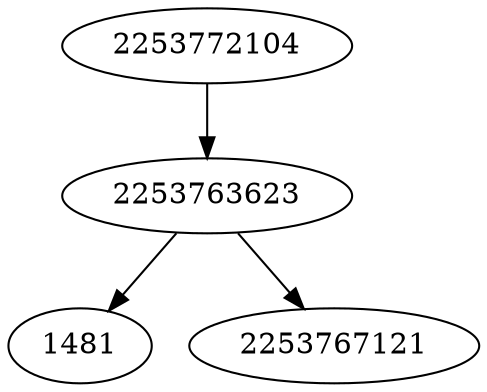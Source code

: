 strict digraph  {
2253772104;
1481;
2253767121;
2253763623;
2253772104 -> 2253763623;
2253763623 -> 1481;
2253763623 -> 2253767121;
}
